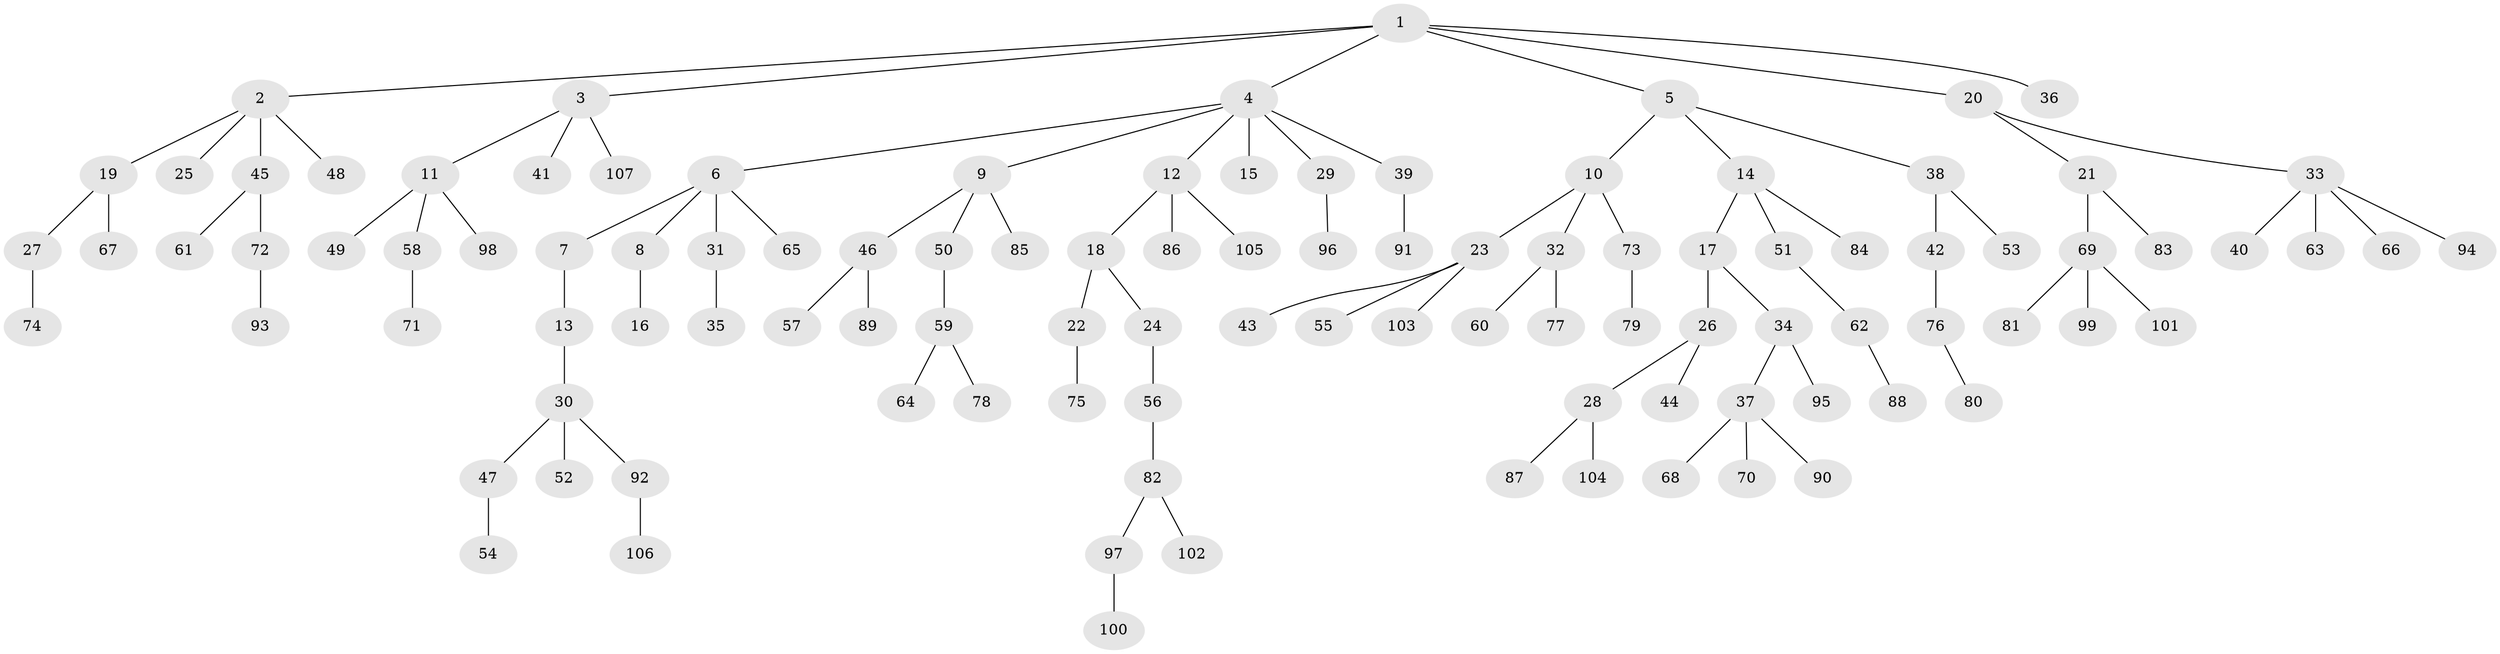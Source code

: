 // Generated by graph-tools (version 1.1) at 2025/15/03/09/25 04:15:24]
// undirected, 107 vertices, 106 edges
graph export_dot {
graph [start="1"]
  node [color=gray90,style=filled];
  1;
  2;
  3;
  4;
  5;
  6;
  7;
  8;
  9;
  10;
  11;
  12;
  13;
  14;
  15;
  16;
  17;
  18;
  19;
  20;
  21;
  22;
  23;
  24;
  25;
  26;
  27;
  28;
  29;
  30;
  31;
  32;
  33;
  34;
  35;
  36;
  37;
  38;
  39;
  40;
  41;
  42;
  43;
  44;
  45;
  46;
  47;
  48;
  49;
  50;
  51;
  52;
  53;
  54;
  55;
  56;
  57;
  58;
  59;
  60;
  61;
  62;
  63;
  64;
  65;
  66;
  67;
  68;
  69;
  70;
  71;
  72;
  73;
  74;
  75;
  76;
  77;
  78;
  79;
  80;
  81;
  82;
  83;
  84;
  85;
  86;
  87;
  88;
  89;
  90;
  91;
  92;
  93;
  94;
  95;
  96;
  97;
  98;
  99;
  100;
  101;
  102;
  103;
  104;
  105;
  106;
  107;
  1 -- 2;
  1 -- 3;
  1 -- 4;
  1 -- 5;
  1 -- 20;
  1 -- 36;
  2 -- 19;
  2 -- 25;
  2 -- 45;
  2 -- 48;
  3 -- 11;
  3 -- 41;
  3 -- 107;
  4 -- 6;
  4 -- 9;
  4 -- 12;
  4 -- 15;
  4 -- 29;
  4 -- 39;
  5 -- 10;
  5 -- 14;
  5 -- 38;
  6 -- 7;
  6 -- 8;
  6 -- 31;
  6 -- 65;
  7 -- 13;
  8 -- 16;
  9 -- 46;
  9 -- 50;
  9 -- 85;
  10 -- 23;
  10 -- 32;
  10 -- 73;
  11 -- 49;
  11 -- 58;
  11 -- 98;
  12 -- 18;
  12 -- 86;
  12 -- 105;
  13 -- 30;
  14 -- 17;
  14 -- 51;
  14 -- 84;
  17 -- 26;
  17 -- 34;
  18 -- 22;
  18 -- 24;
  19 -- 27;
  19 -- 67;
  20 -- 21;
  20 -- 33;
  21 -- 69;
  21 -- 83;
  22 -- 75;
  23 -- 43;
  23 -- 55;
  23 -- 103;
  24 -- 56;
  26 -- 28;
  26 -- 44;
  27 -- 74;
  28 -- 87;
  28 -- 104;
  29 -- 96;
  30 -- 47;
  30 -- 52;
  30 -- 92;
  31 -- 35;
  32 -- 60;
  32 -- 77;
  33 -- 40;
  33 -- 63;
  33 -- 66;
  33 -- 94;
  34 -- 37;
  34 -- 95;
  37 -- 68;
  37 -- 70;
  37 -- 90;
  38 -- 42;
  38 -- 53;
  39 -- 91;
  42 -- 76;
  45 -- 61;
  45 -- 72;
  46 -- 57;
  46 -- 89;
  47 -- 54;
  50 -- 59;
  51 -- 62;
  56 -- 82;
  58 -- 71;
  59 -- 64;
  59 -- 78;
  62 -- 88;
  69 -- 81;
  69 -- 99;
  69 -- 101;
  72 -- 93;
  73 -- 79;
  76 -- 80;
  82 -- 97;
  82 -- 102;
  92 -- 106;
  97 -- 100;
}
